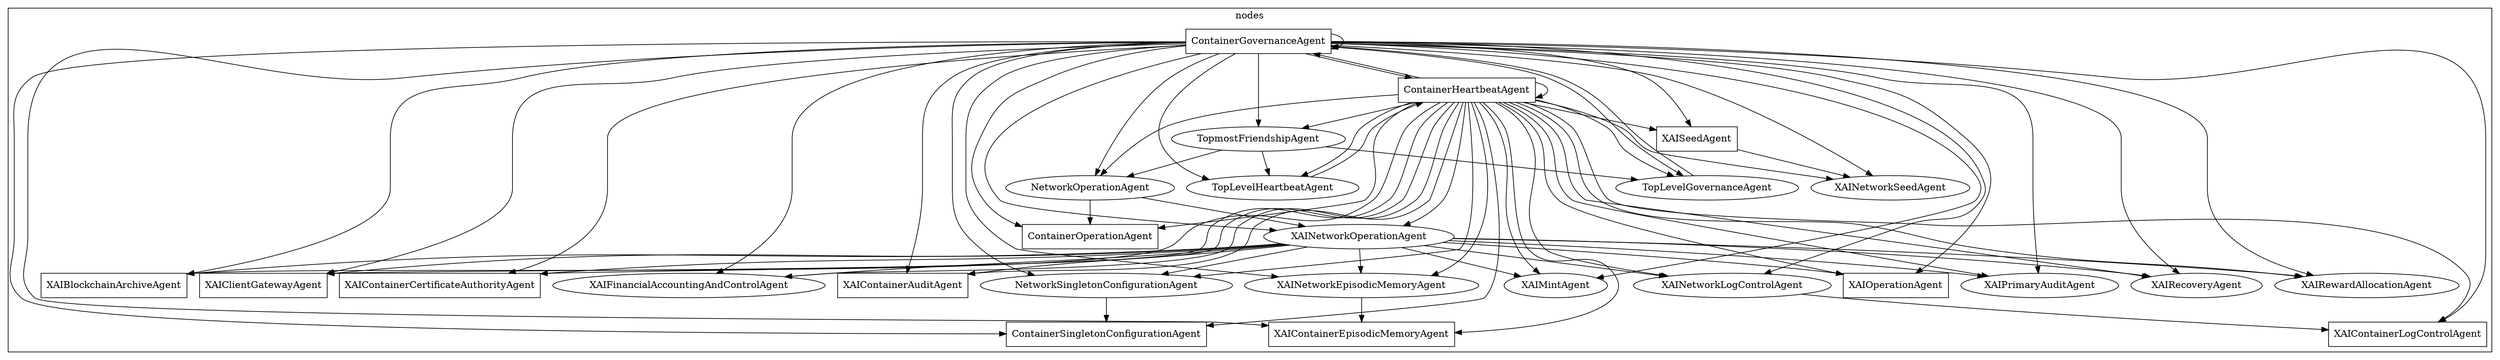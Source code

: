 digraph "agents-graph" {
  ratio = "auto" ;
  mincross = 2.0 ;
subgraph cluster_agents {
  label = "nodes"
  NContainerGovernanceAgent [
    shape = box
    label = "ContainerGovernanceAgent" ];
  NContainerHeartbeatAgent [
    shape = box
    label = "ContainerHeartbeatAgent" ];
  NContainerOperationAgent [
    shape = box
    label = "ContainerOperationAgent" ];
  NContainerSingletonConfigurationAgent [
    shape = box
    label = "ContainerSingletonConfigurationAgent" ];
  NNetworkOperationAgent [
    shape = oval
    label = "NetworkOperationAgent" ];
  NNetworkSingletonConfigurationAgent [
    shape = oval
    label = "NetworkSingletonConfigurationAgent" ];
  NTopLevelGovernanceAgent [
    shape = oval
    label = "TopLevelGovernanceAgent" ];
  NTopLevelHeartbeatAgent [
    shape = oval
    label = "TopLevelHeartbeatAgent" ];
  NTopmostFriendshipAgent [
    shape = oval
    label = "TopmostFriendshipAgent" ];
  NXAIBlockchainArchiveAgent [
    shape = box
    label = "XAIBlockchainArchiveAgent" ];
  NXAIClientGatewayAgent [
    shape = box
    label = "XAIClientGatewayAgent" ];
  NXAIContainerAuditAgent [
    shape = box
    label = "XAIContainerAuditAgent" ];
  NXAIContainerCertificateAuthorityAgent [
    shape = box
    label = "XAIContainerCertificateAuthorityAgent" ];
  NXAIContainerEpisodicMemoryAgent [
    shape = box
    label = "XAIContainerEpisodicMemoryAgent" ];
  NXAIContainerLogControlAgent [
    shape = box
    label = "XAIContainerLogControlAgent" ];
  NXAIFinancialAccountingAndControlAgent [
    shape = oval
    label = "XAIFinancialAccountingAndControlAgent" ];
  NXAIMintAgent [
    shape = oval
    label = "XAIMintAgent" ];
  NXAINetworkEpisodicMemoryAgent [
    shape = oval
    label = "XAINetworkEpisodicMemoryAgent" ];
  NXAINetworkLogControlAgent [
    shape = oval
    label = "XAINetworkLogControlAgent" ];
  NXAINetworkOperationAgent [
    shape = oval
    label = "XAINetworkOperationAgent" ];
  NXAINetworkSeedAgent [
    shape = oval
    label = "XAINetworkSeedAgent" ];
  NXAIOperationAgent [
    shape = box
    label = "XAIOperationAgent" ];
  NXAIPrimaryAuditAgent [
    shape = oval
    label = "XAIPrimaryAuditAgent" ];
  NXAIRecoveryAgent [
    shape = oval
    label = "XAIRecoveryAgent" ];
  NXAIRewardAllocationAgent [
    shape = oval
    label = "XAIRewardAllocationAgent" ];
  NXAISeedAgent [
    shape = box
    label = "XAISeedAgent" ];
  }  NContainerGovernanceAgent -> NXAIPrimaryAuditAgent;
  NContainerGovernanceAgent -> NContainerOperationAgent;
  NContainerHeartbeatAgent -> NTopLevelGovernanceAgent;
  NContainerHeartbeatAgent -> NXAIOperationAgent;
  NContainerHeartbeatAgent -> NContainerHeartbeatAgent;
  NContainerHeartbeatAgent -> NXAISeedAgent;
  NContainerGovernanceAgent -> NXAINetworkLogControlAgent;
  NContainerGovernanceAgent -> NTopmostFriendshipAgent;
  NContainerHeartbeatAgent -> NXAINetworkOperationAgent;
  NXAINetworkOperationAgent -> NXAIPrimaryAuditAgent;
  NTopLevelHeartbeatAgent -> NContainerHeartbeatAgent;
  NContainerGovernanceAgent -> NXAIContainerCertificateAuthorityAgent;
  NContainerGovernanceAgent -> NXAISeedAgent;
  NContainerHeartbeatAgent -> NXAINetworkEpisodicMemoryAgent;
  NContainerGovernanceAgent -> NXAIContainerAuditAgent;
  NXAISeedAgent -> NXAINetworkSeedAgent;
  NContainerGovernanceAgent -> NXAIBlockchainArchiveAgent;
  NContainerHeartbeatAgent -> NContainerOperationAgent;
  NContainerHeartbeatAgent -> NXAIContainerCertificateAuthorityAgent;
  NContainerGovernanceAgent -> NTopLevelGovernanceAgent;
  NNetworkSingletonConfigurationAgent -> NContainerSingletonConfigurationAgent;
  NContainerGovernanceAgent -> NXAIContainerLogControlAgent;
  NXAINetworkOperationAgent -> NXAIContainerCertificateAuthorityAgent;
  NContainerHeartbeatAgent -> NTopLevelHeartbeatAgent;
  NNetworkOperationAgent -> NContainerOperationAgent;
  NContainerHeartbeatAgent -> NNetworkOperationAgent;
  NXAINetworkOperationAgent -> NXAIClientGatewayAgent;
  NContainerHeartbeatAgent -> NXAIMintAgent;
  NXAINetworkOperationAgent -> NXAIBlockchainArchiveAgent;
  NContainerHeartbeatAgent -> NXAIContainerEpisodicMemoryAgent;
  NContainerHeartbeatAgent -> NXAINetworkLogControlAgent;
  NContainerGovernanceAgent -> NXAINetworkSeedAgent;
  NNetworkOperationAgent -> NXAINetworkOperationAgent;
  NContainerHeartbeatAgent -> NNetworkSingletonConfigurationAgent;
  NContainerHeartbeatAgent -> NXAIRewardAllocationAgent;
  NContainerGovernanceAgent -> NXAIRecoveryAgent;
  NTopLevelGovernanceAgent -> NContainerGovernanceAgent;
  NContainerHeartbeatAgent -> NXAIContainerLogControlAgent;
  NContainerGovernanceAgent -> NNetworkOperationAgent;
  NTopmostFriendshipAgent -> NTopLevelGovernanceAgent;
  NTopmostFriendshipAgent -> NTopLevelHeartbeatAgent;
  NContainerGovernanceAgent -> NXAIMintAgent;
  NContainerGovernanceAgent -> NXAIClientGatewayAgent;
  NXAINetworkOperationAgent -> NXAIContainerAuditAgent;
  NContainerGovernanceAgent -> NXAIRewardAllocationAgent;
  NXAINetworkOperationAgent -> NXAIOperationAgent;
  NXAINetworkOperationAgent -> NXAIRecoveryAgent;
  NTopmostFriendshipAgent -> NNetworkOperationAgent;
  NContainerHeartbeatAgent -> NXAIPrimaryAuditAgent;
  NXAINetworkOperationAgent -> NNetworkSingletonConfigurationAgent;
  NContainerGovernanceAgent -> NContainerHeartbeatAgent;
  NContainerGovernanceAgent -> NContainerSingletonConfigurationAgent;
  NContainerHeartbeatAgent -> NXAINetworkSeedAgent;
  NXAINetworkEpisodicMemoryAgent -> NXAIContainerEpisodicMemoryAgent;
  NContainerHeartbeatAgent -> NXAIFinancialAccountingAndControlAgent;
  NXAINetworkOperationAgent -> NXAIFinancialAccountingAndControlAgent;
  NContainerGovernanceAgent -> NContainerGovernanceAgent;
  NContainerHeartbeatAgent -> NContainerGovernanceAgent;
  NXAINetworkLogControlAgent -> NXAIContainerLogControlAgent;
  NContainerGovernanceAgent -> NXAIOperationAgent;
  NXAINetworkOperationAgent -> NXAINetworkEpisodicMemoryAgent;
  NContainerHeartbeatAgent -> NXAIRecoveryAgent;
  NContainerGovernanceAgent -> NXAIFinancialAccountingAndControlAgent;
  NContainerGovernanceAgent -> NNetworkSingletonConfigurationAgent;
  NContainerGovernanceAgent -> NXAINetworkOperationAgent;
  NContainerGovernanceAgent -> NXAIContainerEpisodicMemoryAgent;
  NContainerHeartbeatAgent -> NXAIClientGatewayAgent;
  NContainerHeartbeatAgent -> NXAIBlockchainArchiveAgent;
  NXAINetworkOperationAgent -> NXAIMintAgent;
  NContainerHeartbeatAgent -> NXAIContainerAuditAgent;
  NContainerHeartbeatAgent -> NContainerSingletonConfigurationAgent;
  NXAINetworkOperationAgent -> NXAIRewardAllocationAgent;
  NContainerGovernanceAgent -> NTopLevelHeartbeatAgent;
  NContainerGovernanceAgent -> NXAINetworkEpisodicMemoryAgent;
  NContainerHeartbeatAgent -> NTopmostFriendshipAgent;
  NXAINetworkOperationAgent -> NXAINetworkLogControlAgent;

}